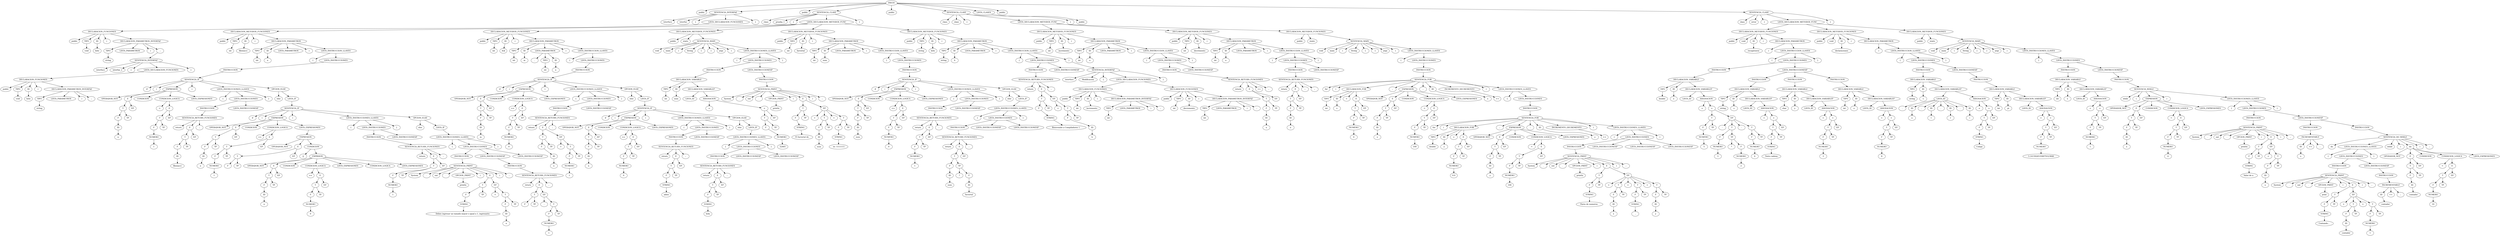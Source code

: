digraph G {
n0[label="INICIO"];
n1[label="public"];
n0 -> n1;
n2[label="SENTENCIA_INTERFAZ"];
n0->n2;
n3[label="interface"];
n2->n3;
n4[label="interfaz"];
n2->n4;
n5[label="{"];
n2->n5;
n6[label="LISTA_DECLARACION_FUNCIONES"];
n2->n6;
n7[label="DECLARACION_FUNCIONES"];
n6->n7;
n8[label="public"];
n7->n8;
n9[label="TIPO"];
n7->n9;
n10[label="void"];
n9->n10;
n11[label="ID"];
n7->n11;
n12[label="helo"];
n11->n12;
n13[label="("];
n7->n13;
n14[label="DECLARACION_PARAMETROS_INTERFAZ"];
n7->n14;
n15[label="TIPO"];
n14->n15;
n16[label="string"];
n15->n16;
n17[label="LISTA_PARAMETROS"];
n14->n17;
n18[label=")"];
n14->n18;
n19[label=";"];
n14->n19;
n20[label="}"];
n2->n20;
n21[label="SENTENCIA_INTERFAZ"];
n19->n21;
n22[label="interface"];
n21->n22;
n23[label="interfaz_2"];
n21->n23;
n24[label="{"];
n21->n24;
n25[label="LISTA_DECLARACION_FUNCIONES"];
n21->n25;
n26[label="DECLARACION_FUNCIONES"];
n25->n26;
n27[label="public"];
n26->n27;
n28[label="TIPO"];
n26->n28;
n29[label="void"];
n28->n29;
n30[label="ID"];
n26->n30;
n31[label="helo"];
n30->n31;
n32[label="("];
n26->n32;
n33[label="DECLARACION_PARAMETROS_INTERFAZ"];
n26->n33;
n34[label="TIPO"];
n33->n34;
n35[label="string"];
n34->n35;
n36[label="LISTA_PARAMETROS"];
n33->n36;
n37[label=")"];
n33->n37;
n38[label=";"];
n33->n38;
n39[label="}"];
n21->n39;
n40[label="public"];
n41[label="SENTENCIA_CLASE"];
n0->n40;
n0->n41;
n42[label="class"];
n41-> n42;
n43[label="prueba_1"];
n41->n43;
n44[label="{"];
n41->n44;
n45[label="LISTA_DECLARACION_METODOS_FUNC"];
n41->n45;
n46[label="DECLARACION_METODOS_FUNCIONES"];
n45->n46;
n47[label="public"];
n46->n47;
n48[label="TIPO"];
n46->n48;
n49[label="int"];
n48->n49;
n50[label="ID"];
n46->n50;
n51[label="fibonacci"];
n50->n51;
n52[label="("];
n46->n52;
n53[label="DECLARACION_PARAMETROS"];
n46->n53;
n54[label="TIPO"];
n53->n54;
n55[label="int"];
n54->n55;
n56[label="ID"];
n53->n56;
n57[label="n"];
n56->n57;
n58[label="LISTA_PARAMETROS"];
n53->n58;
n59[label=")"];
n53->n59;
n60[label="LISTA_INSTRUCCION_LLAVES"];
n53->n60;
n61[label="{"];
n60->n61;
n62[label="LISTA_INSTRUCCIONES"];
n60->n62;
n63[label="INSTRUCCION"];
n62->n63;
n64[label="SENTENCIA_IF"];
n63->n64;
n65[label="if"];
n64->n65;
n66[label="("];
n64->n66;
n67[label="EXPRESION"];
n64->n67;
n68[label="OPERADOR_NOT"];
n67->n68;
n69[label="E"];
n67->n69;
n70[label="T"];
n69->n70;
n71[label="F"];
n70->n71;
n72[label="ID"];
n71->n72;
n73[label="n"];
n72->n73;
n74[label="TP"];
n70->n74;
n75[label="EP"];
n69->n75;
n76[label="CONDICION"];
n67->n76;
n77[label="CONDICION_LOGICA"];
n67->n77;
n78[label=">"];
n77->n78;
n79[label="E"];
n77->n79;
n80[label="T"];
n79->n80;
n81[label="F"];
n80->n81;
n82[label="NUMERO"];
n81->n82;
n83[label="1"];
n82->n83;
n84[label="TP"];
n80->n84;
n85[label="EP"];
n79->n85;
n86[label="LISTA_EXPRESIONES"];
n67->n86;
n87[label=")"];
n64->n87;
n88[label="LISTA_INSTRUCCIONES_LLAVES"];
n64->n88;
n89[label="{"];
n88->n89;
n90[label="LISTA_INSTRUCCIONES"];
n88->n90;
n91[label="INSTRUCCION"];
n90->n91;
n92[label="SENTENCIA_RETURN_FUNCIONES"];
n91->n92;
n93[label="return"];
n92->n93;
n94[label="E"];
n92->n94;
n95[label="T"];
n94->n95;
n96[label="F"];
n95->n96;
n97[label="ID"];
n96->n97;
n98[label="fibonacci"];
n97->n98;
n99[label="TP"];
n95->n99;
n100[label="EP"];
n94->n100;
n101[label=";"];
n92->n101;
n102[label="LISTA_INSTRUCCIONESP"];
n90->n102;
n103[label="}"];
n88->n103;
n104[label="OPCION_ELSE"];
n64->n104;
n105[label="else"];
n104->n105;
n106[label="LISTA_IF"];
n104->n106;
n107[label="SENTENCIA_IF"];
n106->n107;
n108[label="if"];
n107->n108;
n109[label="("];
n107->n109;
n110[label="EXPRESION"];
n107->n110;
n111[label="OPERADOR_NOT"];
n110->n111;
n112[label="E"];
n110->n112;
n113[label="T"];
n112->n113;
n114[label="F"];
n113->n114;
n115[label="ID"];
n114->n115;
n116[label="n"];
n115->n116;
n117[label="TP"];
n113->n117;
n118[label="EP"];
n112->n118;
n119[label="CONDICION"];
n110->n119;
n120[label="CONDICION_LOGICA"];
n110->n120;
n121[label="=="];
n120->n121;
n122[label="E"];
n120->n122;
n123[label="T"];
n122->n123;
n124[label="F"];
n123->n124;
n125[label="NUMERO"];
n124->n125;
n126[label="1"];
n125->n126;
n127[label="TP"];
n123->n127;
n128[label="EP"];
n122->n128;
n129[label="LISTA_EXPRESIONES"];
n110->n129;
n130[label="EXPRESION"];
n129->n130;
n131[label="OPERADOR_NOT"];
n130->n131;
n132[label="E"];
n130->n132;
n133[label="T"];
n132->n133;
n134[label="F"];
n133->n134;
n135[label="TP"];
n133->n135;
n136[label="EP"];
n132->n136;
n137[label="CONDICION"];
n130->n137;
n138[label="||"];
n137->n138;
n139[label="EXPRSION"];
n137->n139;
n140[label="OPERADOR_NOT"];
n139->n140;
n141[label="E"];
n139->n141;
n142[label="T"];
n141->n142;
n143[label="F"];
n142->n143;
n144[label="ID"];
n143->n144;
n145[label="n"];
n144->n145;
n146[label="TP"];
n142->n146;
n147[label="EP"];
n141->n147;
n148[label="CONDICION"];
n139->n148;
n149[label="CONDICION_LOGICA"];
n139->n149;
n150[label="=="];
n149->n150;
n151[label="E"];
n149->n151;
n152[label="T"];
n151->n152;
n153[label="F"];
n152->n153;
n154[label="NUMERO"];
n153->n154;
n155[label="0"];
n154->n155;
n156[label="TP"];
n152->n156;
n157[label="EP"];
n151->n157;
n158[label="LISTA_EXPRESIONES"];
n139->n158;
n159[label="CONDICION_LOGICA"];
n139->n159;
n160[label="LISTA_EXPRESIONES"];
n139->n160;
n161[label=")"];
n107->n161;
n162[label="LISTA_INSTRUCCIONES_LLAVES"];
n107->n162;
n163[label="{"];
n162->n163;
n164[label="LISTA_INSTRUCCIONES"];
n162->n164;
n165[label="INSTRUCCION"];
n164->n165;
n166[label="SENTENCIA_RETURN_FUNCIONES"];
n165->n166;
n167[label="return"];
n166->n167;
n168[label="E"];
n166->n168;
n169[label="T"];
n168->n169;
n170[label="F"];
n169->n170;
n171[label="NUMERO"];
n170->n171;
n172[label="1"];
n171->n172;
n173[label="TP"];
n169->n173;
n174[label="EP"];
n168->n174;
n175[label=";"];
n166->n175;
n176[label="LISTA_INSTRUCCIONESP"];
n164->n176;
n177[label="}"];
n162->n177;
n178[label="OPCION_ELSE"];
n107->n178;
n179[label="else"];
n178->n179;
n180[label="LISTA_IF"];
n178->n180;
n181[label="LISTA_INSTRUCCIONES_LLAVES"];
n180->n181;
n182[label="{"];
n181->n182;
n183[label="LISTA_INSTRUCCIONES"];
n181->n183;
n184[label="INSTRUCCION"];
n183->n184;
n185[label="SENTENCIA_PRINT"];
n184->n185;
n186[label="System"];
n185->n186;
n187[label="."];
n185->n187;
n188[label="out"];
n185->n188;
n189[label="."];
n185->n189;
n190[label="OPCION_PRINT"];
n185->n190;
n191[label="println"];
n190->n191;
n192[label="("];
n185->n192;
n193[label="E"];
n185->n193;
n194[label="T"];
n193->n194;
n195[label="F"];
n194->n195;
n196[label="STRING"];
n195->n196;
n197[label="Debes ingresar un tamaño mayor o igual a 1, ingresaste: "];
n196->n197;
n198[label="TP"];
n194->n198;
n199[label="EP"];
n193->n199;
n200[label="+"];
n199->n200;
n201[label="T"];
n199->n201;
n202[label="F"];
n201->n202;
n203[label="ID"];
n202->n203;
n204[label="n"];
n203->n204;
n205[label="TP"];
n201->n205;
n206[label=")"];
n185->n206;
n207[label=";"];
n185->n207;
n208[label="LISTA_INSTRUCCIONESP"];
n183->n208;
n209[label="INSTRUCCION"];
n208->n209;
n210[label="SENTENCIA_RETURN_FUNCIONES"];
n209->n210;
n211[label="return"];
n210->n211;
n212[label="E"];
n210->n212;
n213[label="T"];
n212->n213;
n214[label="F"];
n213->n214;
n215[label="TP"];
n213->n215;
n216[label="EP"];
n212->n216;
n217[label="-"];
n216->n217;
n218[label="T"];
n216->n218;
n219[label="F"];
n218->n219;
n220[label="NUMERO"];
n219->n220;
n221[label="1"];
n220->n221;
n222[label="TP"];
n218->n222;
n223[label=";"];
n210->n223;
n224[label="}"];
n181->n224;
n225[label="LISTA_INSTRUCCIONESP"];
n183->n225;
n227[label="DECLARACION_METODOS_FUNCIONES"];
n45->n227;
n228[label="public"];
n227->n228;
n229[label="TIPO"];
n227->n229;
n230[label="int"];
n229->n230;
n231[label="ID"];
n227->n231;
n232[label="Ack"];
n231->n232;
n233[label="("];
n227->n233;
n234[label="DECLARACION_PARAMETROS"];
n227->n234;
n235[label="TIPO"];
n234->n235;
n236[label="int"];
n235->n236;
n237[label="ID"];
n234->n237;
n238[label="m"];
n237->n238;
n239[label="LISTA_PARAMETROS"];
n234->n239;
n240[label=","];
n239->n240;
n241[label="TIPO"];
n239->n241;
n242[label="int"];
n241->n242;
n243[label="ID"];
n239->n243;
n244[label="n"];
n243->n244;
n245[label=")"];
n234->n245;
n246[label="LISTA_INSTRUCCION_LLAVES"];
n234->n246;
n247[label="{"];
n246->n247;
n248[label="LISTA_INSTRUCCIONES"];
n246->n248;
n249[label="INSTRUCCION"];
n248->n249;
n250[label="SENTENCIA_IF"];
n249->n250;
n251[label="if"];
n250->n251;
n252[label="("];
n250->n252;
n253[label="EXPRESION"];
n250->n253;
n254[label="OPERADOR_NOT"];
n253->n254;
n255[label="E"];
n253->n255;
n256[label="T"];
n255->n256;
n257[label="F"];
n256->n257;
n258[label="ID"];
n257->n258;
n259[label="m"];
n258->n259;
n260[label="TP"];
n256->n260;
n261[label="EP"];
n255->n261;
n262[label="CONDICION"];
n253->n262;
n263[label="CONDICION_LOGICA"];
n253->n263;
n264[label="=="];
n263->n264;
n265[label="E"];
n263->n265;
n266[label="T"];
n265->n266;
n267[label="F"];
n266->n267;
n268[label="NUMERO"];
n267->n268;
n269[label="0"];
n268->n269;
n270[label="TP"];
n266->n270;
n271[label="EP"];
n265->n271;
n272[label="LISTA_EXPRESIONES"];
n253->n272;
n273[label=")"];
n250->n273;
n274[label="LISTA_INSTRUCCIONES_LLAVES"];
n250->n274;
n275[label="{"];
n274->n275;
n276[label="LISTA_INSTRUCCIONES"];
n274->n276;
n277[label="INSTRUCCION"];
n276->n277;
n278[label="SENTENCIA_RETURN_FUNCIONES"];
n277->n278;
n279[label="return"];
n278->n279;
n280[label="E"];
n278->n280;
n281[label="T"];
n280->n281;
n282[label="F"];
n281->n282;
n283[label="ID"];
n282->n283;
n284[label="n"];
n283->n284;
n285[label="TP"];
n281->n285;
n286[label="EP"];
n280->n286;
n287[label="+"];
n286->n287;
n288[label="T"];
n286->n288;
n289[label="F"];
n288->n289;
n290[label="NUMERO"];
n289->n290;
n291[label="1"];
n290->n291;
n292[label="TP"];
n288->n292;
n293[label=";"];
n278->n293;
n294[label="LISTA_INSTRUCCIONESP"];
n276->n294;
n295[label="}"];
n274->n295;
n296[label="OPCION_ELSE"];
n250->n296;
n297[label="else"];
n296->n297;
n298[label="LISTA_IF"];
n296->n298;
n299[label="SENTENCIA_IF"];
n298->n299;
n300[label="if"];
n299->n300;
n301[label="("];
n299->n301;
n302[label="EXPRESION"];
n299->n302;
n303[label="OPERADOR_NOT"];
n302->n303;
n304[label="E"];
n302->n304;
n305[label="T"];
n304->n305;
n306[label="F"];
n305->n306;
n307[label="ID"];
n306->n307;
n308[label="n"];
n307->n308;
n309[label="TP"];
n305->n309;
n310[label="EP"];
n304->n310;
n311[label="CONDICION"];
n302->n311;
n312[label="CONDICION_LOGICA"];
n302->n312;
n313[label="=="];
n312->n313;
n314[label="E"];
n312->n314;
n315[label="T"];
n314->n315;
n316[label="F"];
n315->n316;
n317[label="NUMERO"];
n316->n317;
n318[label="0"];
n317->n318;
n319[label="TP"];
n315->n319;
n320[label="EP"];
n314->n320;
n321[label="LISTA_EXPRESIONES"];
n302->n321;
n322[label=")"];
n299->n322;
n323[label="LISTA_INSTRUCCIONES_LLAVES"];
n299->n323;
n324[label="{"];
n323->n324;
n325[label="LISTA_INSTRUCCIONES"];
n323->n325;
n326[label="INSTRUCCION"];
n325->n326;
n327[label="SENTENCIA_RETURN_FUNCIONES"];
n326->n327;
n328[label="return"];
n327->n328;
n329[label="E"];
n327->n329;
n330[label="T"];
n329->n330;
n331[label="F"];
n330->n331;
n332[label="STRING"];
n331->n332;
n333[label="adios"];
n332->n333;
n334[label="TP"];
n330->n334;
n335[label="EP"];
n329->n335;
n336[label=";"];
n327->n336;
n337[label="LISTA_INSTRUCCIONESP"];
n325->n337;
n338[label="}"];
n323->n338;
n339[label="OPCION_ELSE"];
n299->n339;
n340[label="else"];
n339->n340;
n341[label="LISTA_IF"];
n339->n341;
n342[label="LISTA_INSTRUCCIONES_LLAVES"];
n341->n342;
n343[label="{"];
n342->n343;
n344[label="LISTA_INSTRUCCIONES"];
n342->n344;
n345[label="INSTRUCCION"];
n344->n345;
n346[label="SENTENCIA_RETURN_FUNCIONES"];
n345->n346;
n347[label="return"];
n346->n347;
n348[label="E"];
n346->n348;
n349[label="T"];
n348->n349;
n350[label="F"];
n349->n350;
n351[label="STRING"];
n350->n351;
n352[label="hola"];
n351->n352;
n353[label="TP"];
n349->n353;
n354[label="EP"];
n348->n354;
n355[label=";"];
n346->n355;
n356[label="LISTA_INSTRUCCIONESP"];
n344->n356;
n357[label="}"];
n342->n357;
n358[label="LISTA_INSTRUCCIONESP"];
n344->n358;
n360[label="DECLARACION_METODOS_FUNCIONES"];
n45->n360;
n361[label="public"];
n360->n361;
n362[label="static"];
n360->n362;
n363[label="SENTENCIA_MAIN"];
n360->n363;
n364[label="void"];
n363->n364;
n365[label="main"];
n363->n365;
n366[label="("];
n363->n366;
n367[label="String"];
n363->n367;
n368[label="["];
n363->n368;
n369[label="]"];
n363->n369;
n370[label="args"];
n363->n370;
n371[label=")"];
n363->n371;
n372[label="LISTA_INSTRUCCIONES_LLAVES"];
n363->n372;
n373[label="{"];
n372->n373;
n374[label="LISTA_INSTRUCCIONES"];
n372->n374;
n375[label="INSTRUCCION"];
n374->n375;
n376[label="DECLARACION_VARIABLE"];
n375->n376;
n377[label="TIPO"];
n376->n377;
n378[label="int"];
n377->n378;
n379[label="ID"];
n376->n379;
n380[label="num"];
n379->n380;
n381[label="DECLARACION_VARIABLEP"];
n376->n381;
n382[label="LISTA_ID"];
n381->n382;
n383[label="ASIGNACION"];
n381->n383;
n384[label="="];
n383->n384;
n385[label="="];
n383->n385;
n386[label="T"];
n385->n386;
n387[label="F"];
n386->n387;
n388[label="NUMERO"];
n387->n388;
n389[label="32465"];
n388->n389;
n390[label="TP"];
n386->n390;
n391[label="EP"];
n385->n391;
n392[label="LISTA_INSTRUCCIONESP"];
n374->n392;
n393[label="INSTRUCCION"];
n392->n393;
n394[label="SENTENCIA_PRINT"];
n393->n394;
n395[label="System"];
n394->n395;
n396[label="."];
n394->n396;
n397[label="out"];
n394->n397;
n398[label="."];
n394->n398;
n399[label="OPCION_PRINT"];
n394->n399;
n400[label="println"];
n399->n400;
n401[label="("];
n394->n401;
n402[label="E"];
n394->n402;
n403[label="T"];
n402->n403;
n404[label="F"];
n403->n404;
n405[label="STRING"];
n404->n405;
n406[label="El factorial de "];
n405->n406;
n407[label="TP"];
n403->n407;
n408[label="EP"];
n402->n408;
n409[label="+"];
n408->n409;
n410[label="T"];
n408->n410;
n411[label="F"];
n410->n411;
n412[label="ID"];
n411->n412;
n413[label="num"];
n412->n413;
n414[label="TP"];
n410->n414;
n415[label="+"];
n408->n415;
n416[label="T"];
n408->n416;
n417[label="F"];
n416->n417;
n418[label="STRING"];
n417->n418;
n419[label=" es: 1111111"];
n418->n419;
n420[label="TP"];
n416->n420;
n421[label=")"];
n394->n421;
n422[label=";"];
n394->n422;
n423[label="}"];
n372->n423;
n424[label="DECLARACION_METODOS_FUNCIONES"];
n45->n424;
n425[label="public"];
n424->n425;
n426[label="TIPO"];
n424->n426;
n427[label="int"];
n426->n427;
n428[label="ID"];
n424->n428;
n429[label="factorial"];
n428->n429;
n430[label="("];
n424->n430;
n431[label="DECLARACION_PARAMETROS"];
n424->n431;
n432[label="TIPO"];
n431->n432;
n433[label="int"];
n432->n433;
n434[label="ID"];
n431->n434;
n435[label="num"];
n434->n435;
n436[label="LISTA_PARAMETROS"];
n431->n436;
n437[label=")"];
n431->n437;
n438[label="LISTA_INSTRUCCION_LLAVES"];
n431->n438;
n439[label="{"];
n438->n439;
n440[label="LISTA_INSTRUCCIONES"];
n438->n440;
n441[label="INSTRUCCION"];
n440->n441;
n442[label="SENTENCIA_IF"];
n441->n442;
n443[label="if"];
n442->n443;
n444[label="("];
n442->n444;
n445[label="EXPRESION"];
n442->n445;
n446[label="OPERADOR_NOT"];
n445->n446;
n447[label="E"];
n445->n447;
n448[label="T"];
n447->n448;
n449[label="F"];
n448->n449;
n450[label="ID"];
n449->n450;
n451[label="num"];
n450->n451;
n452[label="TP"];
n448->n452;
n453[label="EP"];
n447->n453;
n454[label="CONDICION"];
n445->n454;
n455[label="CONDICION_LOGICA"];
n445->n455;
n456[label="=="];
n455->n456;
n457[label="E"];
n455->n457;
n458[label="T"];
n457->n458;
n459[label="F"];
n458->n459;
n460[label="NUMERO"];
n459->n460;
n461[label="0"];
n460->n461;
n462[label="TP"];
n458->n462;
n463[label="EP"];
n457->n463;
n464[label="LISTA_EXPRESIONES"];
n445->n464;
n465[label=")"];
n442->n465;
n466[label="LISTA_INSTRUCCIONES_LLAVES"];
n442->n466;
n467[label="{"];
n466->n467;
n468[label="LISTA_INSTRUCCIONES"];
n466->n468;
n469[label="INSTRUCCION"];
n468->n469;
n470[label="SENTENCIA_RETURN_FUNCIONES"];
n469->n470;
n471[label="return"];
n470->n471;
n472[label="E"];
n470->n472;
n473[label="T"];
n472->n473;
n474[label="F"];
n473->n474;
n475[label="NUMERO"];
n474->n475;
n476[label="1"];
n475->n476;
n477[label="TP"];
n473->n477;
n478[label="EP"];
n472->n478;
n479[label=";"];
n470->n479;
n480[label="LISTA_INSTRUCCIONESP"];
n468->n480;
n481[label="}"];
n466->n481;
n482[label="OPCION_ELSE"];
n442->n482;
n483[label="else"];
n482->n483;
n484[label="LISTA_IF"];
n482->n484;
n485[label="LISTA_INSTRUCCIONES_LLAVES"];
n484->n485;
n486[label="{"];
n485->n486;
n487[label="LISTA_INSTRUCCIONES"];
n485->n487;
n488[label="INSTRUCCION"];
n487->n488;
n489[label="SENTENCIA_RETURN_FUNCIONES"];
n488->n489;
n490[label="return"];
n489->n490;
n491[label="E"];
n489->n491;
n492[label="T"];
n491->n492;
n493[label="F"];
n492->n493;
n494[label="ID"];
n493->n494;
n495[label="num"];
n494->n495;
n496[label="TP"];
n492->n496;
n497[label="*"];
n496->n497;
n498[label="F"];
n496->n498;
n499[label="ID"];
n498->n499;
n500[label="factorial"];
n499->n500;
n501[label="EP"];
n491->n501;
n502[label=";"];
n489->n502;
n503[label="LISTA_INSTRUCCIONESP"];
n487->n503;
n504[label="}"];
n485->n504;
n505[label="LISTA_INSTRUCCIONESP"];
n487->n505;
n507[label="DECLARACION_METODOS_FUNCIONES"];
n45->n507;
n508[label="public"];
n507->n508;
n509[label="TIPO"];
n507->n509;
n510[label="string"];
n509->n510;
n511[label="ID"];
n507->n511;
n512[label="helo"];
n511->n512;
n513[label="("];
n507->n513;
n514[label="DECLARACION_PARAMETROS"];
n507->n514;
n515[label="TIPO"];
n514->n515;
n516[label="string"];
n515->n516;
n517[label="ID"];
n514->n517;
n518[label="h"];
n517->n518;
n519[label="LISTA_PARAMETROS"];
n514->n519;
n520[label=")"];
n514->n520;
n521[label="LISTA_INSTRUCCION_LLAVES"];
n514->n521;
n522[label="{"];
n521->n522;
n523[label="LISTA_INSTRUCCIONES"];
n521->n523;
n524[label="INSTRUCCION"];
n523->n524;
n525[label="SENTENCIA_RETURN_FUNCIONES"];
n524->n525;
n526[label="return"];
n525->n526;
n527[label="E"];
n525->n527;
n528[label="T"];
n527->n528;
n529[label="F"];
n528->n529;
n530[label="STRING"];
n529->n530;
n531[label="Bienvenido a Compiladores 1 "];
n530->n531;
n532[label="TP"];
n528->n532;
n533[label="EP"];
n527->n533;
n534[label="+"];
n533->n534;
n535[label="T"];
n533->n535;
n536[label="F"];
n535->n536;
n537[label="ID"];
n536->n537;
n538[label="h"];
n537->n538;
n539[label="TP"];
n535->n539;
n540[label=";"];
n525->n540;
n541[label="LISTA_INSTRUCCIONESP"];
n523->n541;
n542[label="}"];
n521->n542;
n543[label="}"];
n41->n543;
n544[label="SENTENCIA_INTERFAZ"];
n542->n544;
n545[label="interface"];
n544->n545;
n546[label="Modificacion"];
n544->n546;
n547[label="{"];
n544->n547;
n548[label="LISTA_DECLARACION_FUNCIONES"];
n544->n548;
n549[label="DECLARACION_FUNCIONES"];
n548->n549;
n550[label="public"];
n549->n550;
n551[label="TIPO"];
n549->n551;
n552[label="int"];
n551->n552;
n553[label="ID"];
n549->n553;
n554[label="incremento"];
n553->n554;
n555[label="("];
n549->n555;
n556[label="DECLARACION_PARAMETROS_INTERFAZ"];
n549->n556;
n557[label="TIPO"];
n556->n557;
n558[label="int"];
n557->n558;
n559[label="LISTA_PARAMETROS"];
n556->n559;
n560[label=")"];
n556->n560;
n561[label=";"];
n556->n561;
n562[label="DECLARACION_FUNCIONES"];
n548->n562;
n563[label="public"];
n562->n563;
n564[label="TIPO"];
n562->n564;
n565[label="int"];
n564->n565;
n566[label="ID"];
n562->n566;
n567[label="decremento"];
n566->n567;
n568[label="("];
n562->n568;
n569[label="DECLARACION_PARAMETROS_INTERFAZ"];
n562->n569;
n570[label="TIPO"];
n569->n570;
n571[label="int"];
n570->n571;
n572[label="LISTA_PARAMETROS"];
n569->n572;
n573[label=")"];
n569->n573;
n574[label=";"];
n569->n574;
n575[label="}"];
n544->n575;
n576[label="public"];
n577[label="SENTENCIA_CLASE"];
n0->n576;
n0->n577;
n578[label="class"];
n577-> n578;
n579[label="clase"];
n577->n579;
n580[label="{"];
n577->n580;
n581[label="LISTA_DECLARACION_METODOS_FUNC"];
n577->n581;
n582[label="DECLARACION_METODOS_FUNCIONES"];
n581->n582;
n583[label="public"];
n582->n583;
n584[label="TIPO"];
n582->n584;
n585[label="int"];
n584->n585;
n586[label="ID"];
n582->n586;
n587[label="incremento"];
n586->n587;
n588[label="("];
n582->n588;
n589[label="DECLARACION_PARAMETROS"];
n582->n589;
n590[label="TIPO"];
n589->n590;
n591[label="int"];
n590->n591;
n592[label="ID"];
n589->n592;
n593[label="a"];
n592->n593;
n594[label="LISTA_PARAMETROS"];
n589->n594;
n595[label=")"];
n589->n595;
n596[label="LISTA_INSTRUCCION_LLAVES"];
n589->n596;
n597[label="{"];
n596->n597;
n598[label="LISTA_INSTRUCCIONES"];
n596->n598;
n599[label="INSTRUCCION"];
n598->n599;
n600[label="SENTENCIA_RETURN_FUNCIONES"];
n599->n600;
n601[label="return"];
n600->n601;
n602[label="E"];
n600->n602;
n603[label="T"];
n602->n603;
n604[label="F"];
n603->n604;
n605[label="ID"];
n604->n605;
n606[label="a"];
n605->n606;
n607[label="TP"];
n603->n607;
n608[label="EP"];
n602->n608;
n609[label="++"];
n600->n609;
n610[label=";"];
n600->n610;
n611[label="LISTA_INSTRUCCIONESP"];
n598->n611;
n612[label="}"];
n596->n612;
n613[label="DECLARACION_METODOS_FUNCIONES"];
n581->n613;
n614[label="public"];
n613->n614;
n615[label="TIPO"];
n613->n615;
n616[label="int"];
n615->n616;
n617[label="ID"];
n613->n617;
n618[label="decremento"];
n617->n618;
n619[label="("];
n613->n619;
n620[label="DECLARACION_PARAMETROS"];
n613->n620;
n621[label="TIPO"];
n620->n621;
n622[label="int"];
n621->n622;
n623[label="ID"];
n620->n623;
n624[label="a"];
n623->n624;
n625[label="LISTA_PARAMETROS"];
n620->n625;
n626[label=")"];
n620->n626;
n627[label="LISTA_INSTRUCCION_LLAVES"];
n620->n627;
n628[label="{"];
n627->n628;
n629[label="LISTA_INSTRUCCIONES"];
n627->n629;
n630[label="INSTRUCCION"];
n629->n630;
n631[label="SENTENCIA_RETURN_FUNCIONES"];
n630->n631;
n632[label="return"];
n631->n632;
n633[label="E"];
n631->n633;
n634[label="T"];
n633->n634;
n635[label="F"];
n634->n635;
n636[label="ID"];
n635->n636;
n637[label="a"];
n636->n637;
n638[label="TP"];
n634->n638;
n639[label="EP"];
n633->n639;
n640[label="--"];
n631->n640;
n641[label=";"];
n631->n641;
n642[label="LISTA_INSTRUCCIONESP"];
n629->n642;
n643[label="}"];
n627->n643;
n644[label="DECLARACION_METODOS_FUNCIONES"];
n581->n644;
n645[label="public"];
n644->n645;
n646[label="static"];
n644->n646;
n647[label="SENTENCIA_MAIN"];
n644->n647;
n648[label="void"];
n647->n648;
n649[label="main"];
n647->n649;
n650[label="("];
n647->n650;
n651[label="String"];
n647->n651;
n652[label="["];
n647->n652;
n653[label="]"];
n647->n653;
n654[label="args"];
n647->n654;
n655[label=")"];
n647->n655;
n656[label="LISTA_INSTRUCCIONES_LLAVES"];
n647->n656;
n657[label="{"];
n656->n657;
n658[label="LISTA_INSTRUCCIONES"];
n656->n658;
n659[label="INSTRUCCION"];
n658->n659;
n660[label="SENTENCIA_FOR"];
n659->n660;
n661[label="for"];
n660->n661;
n662[label="("];
n660->n662;
n663[label="DECLARACION_FOR"];
n660->n663;
n664[label="TIPO"];
n663->n664;
n665[label="int"];
n664->n665;
n666[label="ID"];
n663->n666;
n667[label="x"];
n666->n667;
n668[label="="];
n663->n668;
n669[label="E"];
n663->n669;
n670[label="T"];
n669->n670;
n671[label="F"];
n670->n671;
n672[label="NUMERO"];
n671->n672;
n673[label="0"];
n672->n673;
n674[label="TP"];
n670->n674;
n675[label="EP"];
n669->n675;
n676[label=";"];
n660->n676;
n677[label="EXPRESION"];
n660->n677;
n678[label="OPERADOR_NOT"];
n677->n678;
n679[label="E"];
n677->n679;
n680[label="T"];
n679->n680;
n681[label="F"];
n680->n681;
n682[label="ID"];
n681->n682;
n683[label="x"];
n682->n683;
n684[label="TP"];
n680->n684;
n685[label="EP"];
n679->n685;
n686[label="CONDICION"];
n677->n686;
n687[label="CONDICION_LOGICA"];
n677->n687;
n688[label="<"];
n687->n688;
n689[label="E"];
n687->n689;
n690[label="T"];
n689->n690;
n691[label="F"];
n690->n691;
n692[label="NUMERO"];
n691->n692;
n693[label="100"];
n692->n693;
n694[label="TP"];
n690->n694;
n695[label="EP"];
n689->n695;
n696[label="LISTA_EXPRESIONES"];
n677->n696;
n697[label=";"];
n660->n697;
n698[label="ID"];
n660->n698;
n699[label="x"];
n698->n699;
n700[label="INCREMENTO_DECREMENTO"];
n660->n700;
n701[label="++"];
n700->n701;
n702[label=")"];
n660->n702;
n703[label="LISTA_INSTRUCCIONES_LLAVES"];
n660->n703;
n704[label="{"];
n703->n704;
n705[label="LISTA_INSTRUCCIONES"];
n703->n705;
n706[label="INSTRUCCION"];
n705->n706;
n707[label="SENTENCIA_FOR"];
n706->n707;
n708[label="for"];
n707->n708;
n709[label="("];
n707->n709;
n710[label="DECLARACION_FOR"];
n707->n710;
n711[label="TIPO"];
n710->n711;
n712[label="double"];
n711->n712;
n713[label="ID"];
n710->n713;
n714[label="y"];
n713->n714;
n715[label="="];
n710->n715;
n716[label="E"];
n710->n716;
n717[label="T"];
n716->n717;
n718[label="F"];
n717->n718;
n719[label="NUMERO"];
n718->n719;
n720[label="0.0"];
n719->n720;
n721[label="TP"];
n717->n721;
n722[label="EP"];
n716->n722;
n723[label=";"];
n707->n723;
n724[label="EXPRESION"];
n707->n724;
n725[label="OPERADOR_NOT"];
n724->n725;
n726[label="E"];
n724->n726;
n727[label="T"];
n726->n727;
n728[label="F"];
n727->n728;
n729[label="ID"];
n728->n729;
n730[label="y"];
n729->n730;
n731[label="TP"];
n727->n731;
n732[label="EP"];
n726->n732;
n733[label="CONDICION"];
n724->n733;
n734[label="CONDICION_LOGICA"];
n724->n734;
n735[label="<"];
n734->n735;
n736[label="E"];
n734->n736;
n737[label="T"];
n736->n737;
n738[label="F"];
n737->n738;
n739[label="NUMERO"];
n738->n739;
n740[label="100"];
n739->n740;
n741[label="TP"];
n737->n741;
n742[label="EP"];
n736->n742;
n743[label="LISTA_EXPRESIONES"];
n724->n743;
n744[label=";"];
n707->n744;
n745[label="ID"];
n707->n745;
n746[label="y"];
n745->n746;
n747[label="INCREMENTO_DECREMENTO"];
n707->n747;
n748[label="++"];
n747->n748;
n749[label=")"];
n707->n749;
n750[label="LISTA_INSTRUCCIONES_LLAVES"];
n707->n750;
n751[label="{"];
n750->n751;
n752[label="LISTA_INSTRUCCIONES"];
n750->n752;
n753[label="INSTRUCCION"];
n752->n753;
n754[label="SENTENCIA_PRINT"];
n753->n754;
n755[label="System"];
n754->n755;
n756[label="."];
n754->n756;
n757[label="out"];
n754->n757;
n758[label="."];
n754->n758;
n759[label="OPCION_PRINT"];
n754->n759;
n760[label="println"];
n759->n760;
n761[label="("];
n754->n761;
n762[label="E"];
n754->n762;
n763[label="T"];
n762->n763;
n764[label="F"];
n763->n764;
n765[label="STRING"];
n764->n765;
n766[label="Pares de numeros: "];
n765->n766;
n767[label="TP"];
n763->n767;
n768[label="EP"];
n762->n768;
n769[label="+"];
n768->n769;
n770[label="T"];
n768->n770;
n771[label="F"];
n770->n771;
n772[label="ID"];
n771->n772;
n773[label="x"];
n772->n773;
n774[label="TP"];
n770->n774;
n775[label="+"];
n768->n775;
n776[label="T"];
n768->n776;
n777[label="F"];
n776->n777;
n778[label="STRING"];
n777->n778;
n779[label=" ,"];
n778->n779;
n780[label="TP"];
n776->n780;
n781[label="+"];
n768->n781;
n782[label="T"];
n768->n782;
n783[label="F"];
n782->n783;
n784[label="ID"];
n783->n784;
n785[label="y"];
n784->n785;
n786[label="TP"];
n782->n786;
n787[label=")"];
n754->n787;
n788[label=";"];
n754->n788;
n789[label="LISTA_INSTRUCCIONESP"];
n752->n789;
n790[label="}"];
n750->n790;
n791[label="LISTA_INSTRUCCIONESP"];
n752->n791;
n793[label="LISTA_INSTRUCCIONESP"];
n752->n793;
n795[label="}"];
n577->n795;
n796[label="LISTA_CLASES"];
n0->n796;
n797[label="public"];
n796->n797;
n798[label="public"];
n799[label="SENTENCIA_CLASE"];
n0->n798;
n0->n799;
n800[label="class"];
n799-> n800;
n801[label="error"];
n799->n801;
n802[label="{"];
n799->n802;
n803[label="LISTA_DECLARACION_METODOS_FUNC"];
n799->n803;
n804[label="DECLARACION_METODOS_FUNCIONES"];
n803->n804;
n805[label="public"];
n804->n805;
n806[label="void"];
n804->n806;
n807[label="ID"];
n804->n807;
n808[label="recuperarse"];
n807->n808;
n809[label="("];
n804->n809;
n810[label="DECLARACION_PARAMETROS"];
n804->n810;
n811[label=")"];
n810->n811;
n812[label="LISTA_INSTRUCCION_LLAVES"];
n810->n812;
n813[label="{"];
n812->n813;
n814[label="LISTA_INSTRUCCIONES"];
n812->n814;
n815[label="INSTRUCCION"];
n814->n815;
n816[label="DECLARACION_VARIABLE"];
n815->n816;
n817[label="TIPO"];
n816->n817;
n818[label="double"];
n817->n818;
n819[label="ID"];
n816->n819;
n820[label="x"];
n819->n820;
n821[label="DECLARACION_VARIABLEP"];
n816->n821;
n822[label="LISTA_ID"];
n821->n822;
n823[label="ASIGNACION"];
n821->n823;
n824[label="="];
n823->n824;
n825[label="="];
n823->n825;
n826[label="T"];
n825->n826;
n827[label="F"];
n826->n827;
n828[label="NUMERO"];
n827->n828;
n829[label="5"];
n828->n829;
n830[label="TP"];
n826->n830;
n831[label="EP"];
n825->n831;
n832[label="-"];
n831->n832;
n833[label="T"];
n831->n833;
n834[label="F"];
n833->n834;
n835[label="NUMERO"];
n834->n835;
n836[label="3"];
n835->n836;
n837[label="TP"];
n833->n837;
n838[label="*"];
n837->n838;
n839[label="F"];
n837->n839;
n840[label="NUMERO"];
n839->n840;
n841[label="2"];
n840->n841;
n842[label="-"];
n831->n842;
n843[label="T"];
n831->n843;
n844[label="F"];
n843->n844;
n845[label="NUMERO"];
n844->n845;
n846[label="4"];
n845->n846;
n847[label="TP"];
n843->n847;
n848[label="LISTA_INSTRUCCIONESP"];
n814->n848;
n849[label="INSTRUCCION"];
n848->n849;
n850[label="DECLARACION_VARIABLE"];
n849->n850;
n851[label="TIPO"];
n850->n851;
n852[label="string"];
n851->n852;
n853[label="ID"];
n850->n853;
n854[label="s"];
n853->n854;
n855[label="DECLARACION_VARIABLEP"];
n850->n855;
n856[label="LISTA_ID"];
n855->n856;
n857[label="ASIGNACION"];
n855->n857;
n858[label="="];
n857->n858;
n859[label="="];
n857->n859;
n860[label="T"];
n859->n860;
n861[label="F"];
n860->n861;
n862[label="STRING"];
n861->n862;
n863[label="Texto cadena"];
n862->n863;
n864[label="TP"];
n860->n864;
n865[label="EP"];
n859->n865;
n866[label="INSTRUCCION"];
n848->n866;
n867[label="DECLARACION_VARIABLE"];
n866->n867;
n868[label="TIPO"];
n867->n868;
n869[label="char"];
n868->n869;
n870[label="ID"];
n867->n870;
n871[label="y"];
n870->n871;
n872[label="DECLARACION_VARIABLEP"];
n867->n872;
n873[label="LISTA_ID"];
n872->n873;
n874[label="ASIGNACION"];
n872->n874;
n875[label="="];
n874->n875;
n876[label="="];
n874->n876;
n877[label="T"];
n876->n877;
n878[label="F"];
n877->n878;
n879[label="NUMERO"];
n878->n879;
n880[label="3"];
n879->n880;
n881[label="TP"];
n877->n881;
n882[label="EP"];
n876->n882;
n883[label="INSTRUCCION"];
n848->n883;
n884[label="DECLARACION_VARIABLE"];
n883->n884;
n885[label="TIPO"];
n884->n885;
n886[label="int"];
n885->n886;
n887[label="ID"];
n884->n887;
n888[label="x"];
n887->n888;
n889[label="DECLARACION_VARIABLEP"];
n884->n889;
n890[label="LISTA_ID"];
n889->n890;
n891[label="ASIGNACION"];
n889->n891;
n892[label="="];
n891->n892;
n893[label="="];
n891->n893;
n894[label="T"];
n893->n894;
n895[label="F"];
n894->n895;
n896[label="NUMERO"];
n895->n896;
n897[label="8"];
n896->n897;
n898[label="TP"];
n894->n898;
n899[label="EP"];
n893->n899;
n900[label="}"];
n812->n900;
n901[label="DECLARACION_METODOS_FUNCIONES"];
n803->n901;
n902[label="public"];
n901->n902;
n903[label="void"];
n901->n903;
n904[label="ID"];
n901->n904;
n905[label="declaraciones"];
n904->n905;
n906[label="("];
n901->n906;
n907[label="DECLARACION_PARAMETROS"];
n901->n907;
n908[label=")"];
n907->n908;
n909[label="LISTA_INSTRUCCION_LLAVES"];
n907->n909;
n910[label="{"];
n909->n910;
n911[label="LISTA_INSTRUCCIONES"];
n909->n911;
n912[label="INSTRUCCION"];
n911->n912;
n913[label="DECLARACION_VARIABLE"];
n912->n913;
n914[label="TIPO"];
n913->n914;
n915[label="string"];
n914->n915;
n916[label="ID"];
n913->n916;
n917[label="s"];
n916->n917;
n918[label="DECLARACION_VARIABLEP"];
n913->n918;
n919[label="LISTA_ID"];
n918->n919;
n920[label=","];
n919->n920;
n921[label="ID"];
n919->n921;
n922[label="a"];
n921->n922;
n923[label=","];
n919->n923;
n924[label="ID"];
n919->n924;
n925[label="t"];
n924->n925;
n926[label=","];
n919->n926;
n927[label="ID"];
n919->n927;
n928[label="r"];
n927->n928;
n929[label=","];
n919->n929;
n930[label="ID"];
n919->n930;
n931[label="i"];
n930->n931;
n932[label="ASIGNACION"];
n918->n932;
n933[label="="];
n932->n933;
n934[label="="];
n932->n934;
n935[label="T"];
n934->n935;
n936[label="F"];
n935->n936;
n937[label="STRING"];
n936->n937;
n938[label="Compi"];
n937->n938;
n939[label="TP"];
n935->n939;
n940[label="EP"];
n934->n940;
n941[label="LISTA_INSTRUCCIONESP"];
n911->n941;
n942[label="INSTRUCCION"];
n941->n942;
n943[label="DECLARACION_VARIABLE"];
n942->n943;
n944[label="TIPO"];
n943->n944;
n945[label="int"];
n944->n945;
n946[label="ID"];
n943->n946;
n947[label="pi"];
n946->n947;
n948[label="DECLARACION_VARIABLEP"];
n943->n948;
n949[label="LISTA_ID"];
n948->n949;
n950[label="ASIGNACION"];
n948->n950;
n951[label="="];
n950->n951;
n952[label="="];
n950->n952;
n953[label="T"];
n952->n953;
n954[label="F"];
n953->n954;
n955[label="NUMERO"];
n954->n955;
n956[label="3.14159265358979323846"];
n955->n956;
n957[label="TP"];
n953->n957;
n958[label="EP"];
n952->n958;
n959[label="}"];
n909->n959;
n960[label="DECLARACION_METODOS_FUNCIONES"];
n803->n960;
n961[label="public"];
n960->n961;
n962[label="static"];
n960->n962;
n963[label="SENTENCIA_MAIN"];
n960->n963;
n964[label="void"];
n963->n964;
n965[label="main"];
n963->n965;
n966[label="("];
n963->n966;
n967[label="String"];
n963->n967;
n968[label="["];
n963->n968;
n969[label="]"];
n963->n969;
n970[label="args"];
n963->n970;
n971[label=")"];
n963->n971;
n972[label="LISTA_INSTRUCCIONES_LLAVES"];
n963->n972;
n973[label="{"];
n972->n973;
n974[label="LISTA_INSTRUCCIONES"];
n972->n974;
n975[label="INSTRUCCION"];
n974->n975;
n976[label="DECLARACION_VARIABLE"];
n975->n976;
n977[label="TIPO"];
n976->n977;
n978[label="int"];
n977->n978;
n979[label="ID"];
n976->n979;
n980[label="x"];
n979->n980;
n981[label="DECLARACION_VARIABLEP"];
n976->n981;
n982[label="LISTA_ID"];
n981->n982;
n983[label="ASIGNACION"];
n981->n983;
n984[label="="];
n983->n984;
n985[label="="];
n983->n985;
n986[label="T"];
n985->n986;
n987[label="F"];
n986->n987;
n988[label="NUMERO"];
n987->n988;
n989[label="1"];
n988->n989;
n990[label="TP"];
n986->n990;
n991[label="EP"];
n985->n991;
n992[label="LISTA_INSTRUCCIONESP"];
n974->n992;
n993[label="INSTRUCCION"];
n992->n993;
n994[label="SENTENCIA_WHILE"];
n993->n994;
n995[label="while"];
n994->n995;
n996[label="("];
n994->n996;
n997[label="EXPRESION"];
n994->n997;
n998[label="OPERADOR_NOT"];
n997->n998;
n999[label="E"];
n997->n999;
n1000[label="T"];
n999->n1000;
n1001[label="F"];
n1000->n1001;
n1002[label="ID"];
n1001->n1002;
n1003[label="x"];
n1002->n1003;
n1004[label="TP"];
n1000->n1004;
n1005[label="EP"];
n999->n1005;
n1006[label="CONDICION"];
n997->n1006;
n1007[label="CONDICION_LOGICA"];
n997->n1007;
n1008[label="<"];
n1007->n1008;
n1009[label="E"];
n1007->n1009;
n1010[label="T"];
n1009->n1010;
n1011[label="F"];
n1010->n1011;
n1012[label="NUMERO"];
n1011->n1012;
n1013[label="4"];
n1012->n1013;
n1014[label="TP"];
n1010->n1014;
n1015[label="EP"];
n1009->n1015;
n1016[label="LISTA_EXPRESIONES"];
n997->n1016;
n1017[label=")"];
n994->n1017;
n1018[label="LISTA_INSTRUCCIONES_LLAVES"];
n994->n1018;
n1019[label="{"];
n1018->n1019;
n1020[label="LISTA_INSTRUCCIONES"];
n1018->n1020;
n1021[label="INSTRUCCION"];
n1020->n1021;
n1022[label="SENTENCIA_PRINT"];
n1021->n1022;
n1023[label="System"];
n1022->n1023;
n1024[label="."];
n1022->n1024;
n1025[label="out"];
n1022->n1025;
n1026[label="."];
n1022->n1026;
n1027[label="OPCION_PRINT"];
n1022->n1027;
n1028[label="println"];
n1027->n1028;
n1029[label="("];
n1022->n1029;
n1030[label="E"];
n1022->n1030;
n1031[label="T"];
n1030->n1031;
n1032[label="F"];
n1031->n1032;
n1033[label="STRING"];
n1032->n1033;
n1034[label="Valor de x: "];
n1033->n1034;
n1035[label="TP"];
n1031->n1035;
n1036[label="EP"];
n1030->n1036;
n1037[label="+"];
n1036->n1037;
n1038[label="T"];
n1036->n1038;
n1039[label="F"];
n1038->n1039;
n1040[label="ID"];
n1039->n1040;
n1041[label="x"];
n1040->n1041;
n1042[label="TP"];
n1038->n1042;
n1043[label=")"];
n1022->n1043;
n1044[label=";"];
n1022->n1044;
n1045[label="LISTA_INSTRUCCIONESP"];
n1020->n1045;
n1046[label="INSTRUCCION"];
n1045->n1046;
n1047[label="INCREMENTABLE"];
n1046->n1047;
n1048[label="ID"];
n1047->n1048;
n1049[label="x"];
n1048->n1049;
n1050[label="++"];
n1047->n1050;
n1051[label=";"];
n1047->n1051;
n1052[label="}"];
n1018->n1052;
n1053[label="INSTRUCCION"];
n1045->n1053;
n1054[label="SENTENCIA_DO_WHILE"];
n1053->n1054;
n1055[label="do"];
n1054->n1055;
n1056[label="LISTA_INSTRUCCIONES_LLAVES"];
n1054->n1056;
n1057[label="{"];
n1056->n1057;
n1058[label="LISTA_INSTRUCCIONES"];
n1056->n1058;
n1059[label="INSTRUCCION"];
n1058->n1059;
n1060[label="SENTENCIA_PRINT"];
n1059->n1060;
n1061[label="System"];
n1060->n1061;
n1062[label="."];
n1060->n1062;
n1063[label="out"];
n1060->n1063;
n1064[label="."];
n1060->n1064;
n1065[label="OPCION_PRINT"];
n1060->n1065;
n1066[label="print"];
n1065->n1066;
n1067[label="("];
n1060->n1067;
n1068[label="E"];
n1060->n1068;
n1069[label="T"];
n1068->n1069;
n1070[label="F"];
n1069->n1070;
n1071[label="STRING"];
n1070->n1071;
n1072[label="Contando... "];
n1071->n1072;
n1073[label="TP"];
n1069->n1073;
n1074[label="EP"];
n1068->n1074;
n1075[label="+"];
n1074->n1075;
n1076[label="T"];
n1074->n1076;
n1077[label="F"];
n1076->n1077;
n1078[label="ID"];
n1077->n1078;
n1079[label="contador"];
n1078->n1079;
n1080[label="TP"];
n1076->n1080;
n1081[label="+"];
n1074->n1081;
n1082[label="T"];
n1074->n1082;
n1083[label="F"];
n1082->n1083;
n1084[label="NUMERO"];
n1083->n1084;
n1085[label="1"];
n1084->n1085;
n1086[label="TP"];
n1082->n1086;
n1087[label=")"];
n1060->n1087;
n1088[label=";"];
n1060->n1088;
n1089[label="LISTA_INSTRUCCIONESP"];
n1058->n1089;
n1090[label="INSTRUCCION"];
n1089->n1090;
n1091[label="INCREMENTABLE"];
n1090->n1091;
n1092[label="ID"];
n1091->n1092;
n1093[label="contador"];
n1092->n1093;
n1094[label="++"];
n1091->n1094;
n1095[label=";"];
n1091->n1095;
n1096[label="}"];
n1056->n1096;
n1097[label="while"];
n1054->n1097;
n1098[label="("];
n1054->n1098;
n1099[label="do"];
n1054->n1099;
n1100[label="OPERADOR_NOT"];
n1099->n1100;
n1101[label="E"];
n1099->n1101;
n1102[label="T"];
n1101->n1102;
n1103[label="F"];
n1102->n1103;
n1104[label="ID"];
n1103->n1104;
n1105[label="contador"];
n1104->n1105;
n1106[label="TP"];
n1102->n1106;
n1107[label="EP"];
n1101->n1107;
n1108[label="CONDICION"];
n1099->n1108;
n1109[label="CONDICION_LOGICA"];
n1099->n1109;
n1110[label="<"];
n1109->n1110;
n1111[label="E"];
n1109->n1111;
n1112[label="T"];
n1111->n1112;
n1113[label="F"];
n1112->n1113;
n1114[label="NUMERO"];
n1113->n1114;
n1115[label="10"];
n1114->n1115;
n1116[label="TP"];
n1112->n1116;
n1117[label="EP"];
n1111->n1117;
n1118[label="LISTA_EXPRESIONES"];
n1099->n1118;
n1119[label=")"];
n1054->n1119;
n1120[label=";"];
n1054->n1120;
n1122[label="}"];
n799->n1122;
}